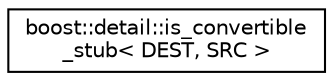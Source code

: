 digraph "Graphical Class Hierarchy"
{
  edge [fontname="Helvetica",fontsize="10",labelfontname="Helvetica",labelfontsize="10"];
  node [fontname="Helvetica",fontsize="10",shape=record];
  rankdir="LR";
  Node1 [label="boost::detail::is_convertible\l_stub\< DEST, SRC \>",height=0.2,width=0.4,color="black", fillcolor="white", style="filled",URL="$structboost_1_1detail_1_1is__convertible__stub.html"];
}
